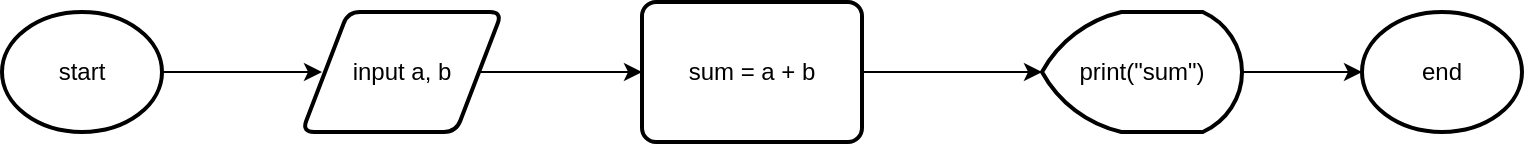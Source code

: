 <mxfile version="25.0.3">
  <diagram name="Page-1" id="gmYKYVq6cZ4wLupK1Xb5">
    <mxGraphModel dx="2044" dy="789" grid="1" gridSize="10" guides="1" tooltips="1" connect="1" arrows="1" fold="1" page="1" pageScale="1" pageWidth="850" pageHeight="1100" math="0" shadow="0">
      <root>
        <mxCell id="0" />
        <mxCell id="1" parent="0" />
        <mxCell id="N7E2ui3s0i_7hdGitSKV-4" style="edgeStyle=orthogonalEdgeStyle;rounded=0;orthogonalLoop=1;jettySize=auto;html=1;" edge="1" parent="1" source="N7E2ui3s0i_7hdGitSKV-3">
          <mxGeometry relative="1" as="geometry">
            <mxPoint x="-680" y="400" as="targetPoint" />
          </mxGeometry>
        </mxCell>
        <mxCell id="N7E2ui3s0i_7hdGitSKV-3" value="start" style="strokeWidth=2;html=1;shape=mxgraph.flowchart.start_1;whiteSpace=wrap;" vertex="1" parent="1">
          <mxGeometry x="-840" y="370" width="80" height="60" as="geometry" />
        </mxCell>
        <mxCell id="N7E2ui3s0i_7hdGitSKV-6" style="edgeStyle=orthogonalEdgeStyle;rounded=0;orthogonalLoop=1;jettySize=auto;html=1;" edge="1" parent="1" source="N7E2ui3s0i_7hdGitSKV-5">
          <mxGeometry relative="1" as="geometry">
            <mxPoint x="-520" y="400" as="targetPoint" />
          </mxGeometry>
        </mxCell>
        <mxCell id="N7E2ui3s0i_7hdGitSKV-5" value="input a, b" style="shape=parallelogram;html=1;strokeWidth=2;perimeter=parallelogramPerimeter;whiteSpace=wrap;rounded=1;arcSize=12;size=0.23;" vertex="1" parent="1">
          <mxGeometry x="-690" y="370" width="100" height="60" as="geometry" />
        </mxCell>
        <mxCell id="N7E2ui3s0i_7hdGitSKV-8" style="edgeStyle=orthogonalEdgeStyle;rounded=0;orthogonalLoop=1;jettySize=auto;html=1;" edge="1" parent="1" source="N7E2ui3s0i_7hdGitSKV-7">
          <mxGeometry relative="1" as="geometry">
            <mxPoint x="-320" y="400" as="targetPoint" />
          </mxGeometry>
        </mxCell>
        <mxCell id="N7E2ui3s0i_7hdGitSKV-7" value="sum = a + b" style="rounded=1;whiteSpace=wrap;html=1;absoluteArcSize=1;arcSize=14;strokeWidth=2;" vertex="1" parent="1">
          <mxGeometry x="-520" y="365" width="110" height="70" as="geometry" />
        </mxCell>
        <mxCell id="N7E2ui3s0i_7hdGitSKV-10" style="edgeStyle=orthogonalEdgeStyle;rounded=0;orthogonalLoop=1;jettySize=auto;html=1;" edge="1" parent="1" source="N7E2ui3s0i_7hdGitSKV-9">
          <mxGeometry relative="1" as="geometry">
            <mxPoint x="-160" y="400" as="targetPoint" />
          </mxGeometry>
        </mxCell>
        <mxCell id="N7E2ui3s0i_7hdGitSKV-9" value="print(&quot;sum&quot;)" style="strokeWidth=2;html=1;shape=mxgraph.flowchart.display;whiteSpace=wrap;" vertex="1" parent="1">
          <mxGeometry x="-320" y="370" width="100" height="60" as="geometry" />
        </mxCell>
        <mxCell id="N7E2ui3s0i_7hdGitSKV-11" value="end" style="strokeWidth=2;html=1;shape=mxgraph.flowchart.start_1;whiteSpace=wrap;" vertex="1" parent="1">
          <mxGeometry x="-160" y="370" width="80" height="60" as="geometry" />
        </mxCell>
      </root>
    </mxGraphModel>
  </diagram>
</mxfile>
